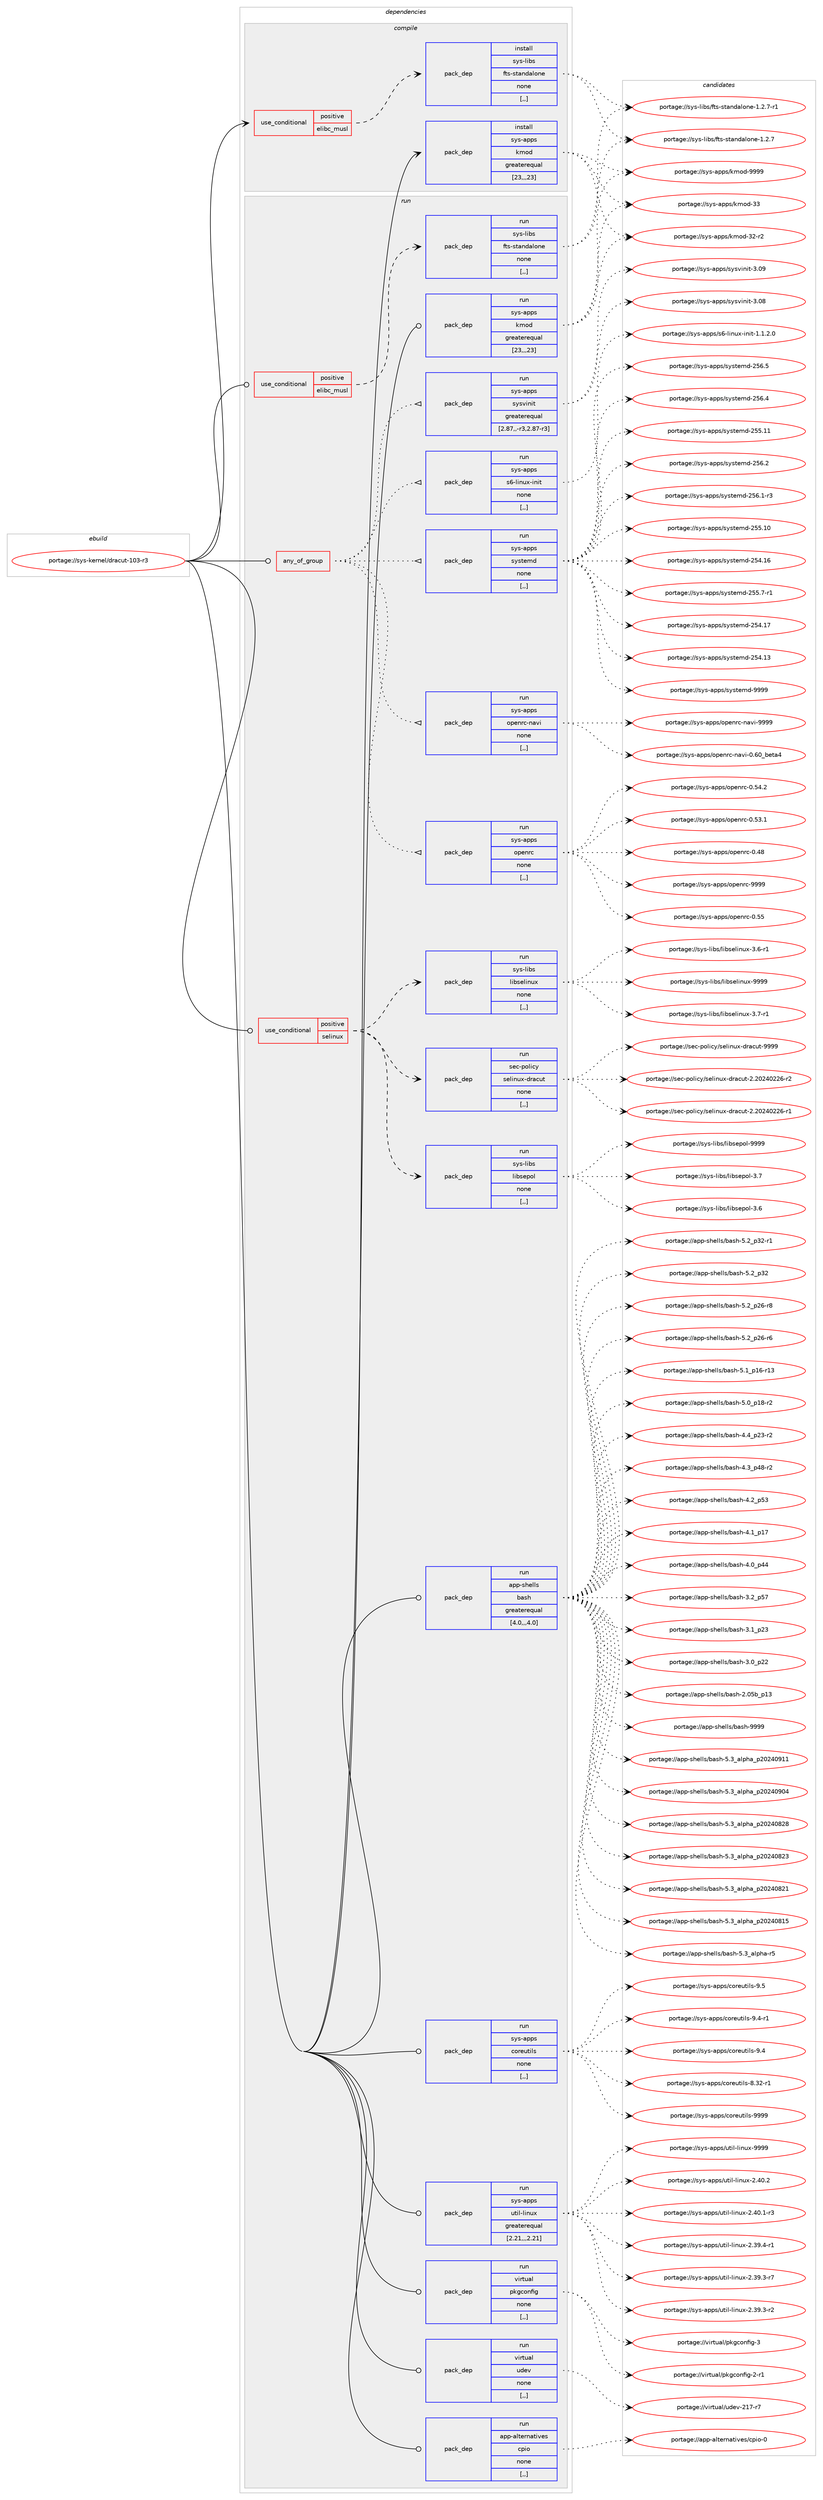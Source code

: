 digraph prolog {

# *************
# Graph options
# *************

newrank=true;
concentrate=true;
compound=true;
graph [rankdir=LR,fontname=Helvetica,fontsize=10,ranksep=1.5];#, ranksep=2.5, nodesep=0.2];
edge  [arrowhead=vee];
node  [fontname=Helvetica,fontsize=10];

# **********
# The ebuild
# **********

subgraph cluster_leftcol {
color=gray;
label=<<i>ebuild</i>>;
id [label="portage://sys-kernel/dracut-103-r3", color=red, width=4, href="../sys-kernel/dracut-103-r3.svg"];
}

# ****************
# The dependencies
# ****************

subgraph cluster_midcol {
color=gray;
label=<<i>dependencies</i>>;
subgraph cluster_compile {
fillcolor="#eeeeee";
style=filled;
label=<<i>compile</i>>;
subgraph cond10125 {
dependency27118 [label=<<TABLE BORDER="0" CELLBORDER="1" CELLSPACING="0" CELLPADDING="4"><TR><TD ROWSPAN="3" CELLPADDING="10">use_conditional</TD></TR><TR><TD>positive</TD></TR><TR><TD>elibc_musl</TD></TR></TABLE>>, shape=none, color=red];
subgraph pack16910 {
dependency27119 [label=<<TABLE BORDER="0" CELLBORDER="1" CELLSPACING="0" CELLPADDING="4" WIDTH="220"><TR><TD ROWSPAN="6" CELLPADDING="30">pack_dep</TD></TR><TR><TD WIDTH="110">install</TD></TR><TR><TD>sys-libs</TD></TR><TR><TD>fts-standalone</TD></TR><TR><TD>none</TD></TR><TR><TD>[,,]</TD></TR></TABLE>>, shape=none, color=blue];
}
dependency27118:e -> dependency27119:w [weight=20,style="dashed",arrowhead="vee"];
}
id:e -> dependency27118:w [weight=20,style="solid",arrowhead="vee"];
subgraph pack16911 {
dependency27120 [label=<<TABLE BORDER="0" CELLBORDER="1" CELLSPACING="0" CELLPADDING="4" WIDTH="220"><TR><TD ROWSPAN="6" CELLPADDING="30">pack_dep</TD></TR><TR><TD WIDTH="110">install</TD></TR><TR><TD>sys-apps</TD></TR><TR><TD>kmod</TD></TR><TR><TD>greaterequal</TD></TR><TR><TD>[23,,,23]</TD></TR></TABLE>>, shape=none, color=blue];
}
id:e -> dependency27120:w [weight=20,style="solid",arrowhead="vee"];
}
subgraph cluster_compileandrun {
fillcolor="#eeeeee";
style=filled;
label=<<i>compile and run</i>>;
}
subgraph cluster_run {
fillcolor="#eeeeee";
style=filled;
label=<<i>run</i>>;
subgraph any73 {
dependency27121 [label=<<TABLE BORDER="0" CELLBORDER="1" CELLSPACING="0" CELLPADDING="4"><TR><TD CELLPADDING="10">any_of_group</TD></TR></TABLE>>, shape=none, color=red];subgraph pack16912 {
dependency27122 [label=<<TABLE BORDER="0" CELLBORDER="1" CELLSPACING="0" CELLPADDING="4" WIDTH="220"><TR><TD ROWSPAN="6" CELLPADDING="30">pack_dep</TD></TR><TR><TD WIDTH="110">run</TD></TR><TR><TD>sys-apps</TD></TR><TR><TD>sysvinit</TD></TR><TR><TD>greaterequal</TD></TR><TR><TD>[2.87,,-r3,2.87-r3]</TD></TR></TABLE>>, shape=none, color=blue];
}
dependency27121:e -> dependency27122:w [weight=20,style="dotted",arrowhead="oinv"];
subgraph pack16913 {
dependency27123 [label=<<TABLE BORDER="0" CELLBORDER="1" CELLSPACING="0" CELLPADDING="4" WIDTH="220"><TR><TD ROWSPAN="6" CELLPADDING="30">pack_dep</TD></TR><TR><TD WIDTH="110">run</TD></TR><TR><TD>sys-apps</TD></TR><TR><TD>openrc</TD></TR><TR><TD>none</TD></TR><TR><TD>[,,]</TD></TR></TABLE>>, shape=none, color=blue];
}
dependency27121:e -> dependency27123:w [weight=20,style="dotted",arrowhead="oinv"];
subgraph pack16914 {
dependency27124 [label=<<TABLE BORDER="0" CELLBORDER="1" CELLSPACING="0" CELLPADDING="4" WIDTH="220"><TR><TD ROWSPAN="6" CELLPADDING="30">pack_dep</TD></TR><TR><TD WIDTH="110">run</TD></TR><TR><TD>sys-apps</TD></TR><TR><TD>openrc-navi</TD></TR><TR><TD>none</TD></TR><TR><TD>[,,]</TD></TR></TABLE>>, shape=none, color=blue];
}
dependency27121:e -> dependency27124:w [weight=20,style="dotted",arrowhead="oinv"];
subgraph pack16915 {
dependency27125 [label=<<TABLE BORDER="0" CELLBORDER="1" CELLSPACING="0" CELLPADDING="4" WIDTH="220"><TR><TD ROWSPAN="6" CELLPADDING="30">pack_dep</TD></TR><TR><TD WIDTH="110">run</TD></TR><TR><TD>sys-apps</TD></TR><TR><TD>systemd</TD></TR><TR><TD>none</TD></TR><TR><TD>[,,]</TD></TR></TABLE>>, shape=none, color=blue];
}
dependency27121:e -> dependency27125:w [weight=20,style="dotted",arrowhead="oinv"];
subgraph pack16916 {
dependency27126 [label=<<TABLE BORDER="0" CELLBORDER="1" CELLSPACING="0" CELLPADDING="4" WIDTH="220"><TR><TD ROWSPAN="6" CELLPADDING="30">pack_dep</TD></TR><TR><TD WIDTH="110">run</TD></TR><TR><TD>sys-apps</TD></TR><TR><TD>s6-linux-init</TD></TR><TR><TD>none</TD></TR><TR><TD>[,,]</TD></TR></TABLE>>, shape=none, color=blue];
}
dependency27121:e -> dependency27126:w [weight=20,style="dotted",arrowhead="oinv"];
}
id:e -> dependency27121:w [weight=20,style="solid",arrowhead="odot"];
subgraph cond10126 {
dependency27127 [label=<<TABLE BORDER="0" CELLBORDER="1" CELLSPACING="0" CELLPADDING="4"><TR><TD ROWSPAN="3" CELLPADDING="10">use_conditional</TD></TR><TR><TD>positive</TD></TR><TR><TD>elibc_musl</TD></TR></TABLE>>, shape=none, color=red];
subgraph pack16917 {
dependency27128 [label=<<TABLE BORDER="0" CELLBORDER="1" CELLSPACING="0" CELLPADDING="4" WIDTH="220"><TR><TD ROWSPAN="6" CELLPADDING="30">pack_dep</TD></TR><TR><TD WIDTH="110">run</TD></TR><TR><TD>sys-libs</TD></TR><TR><TD>fts-standalone</TD></TR><TR><TD>none</TD></TR><TR><TD>[,,]</TD></TR></TABLE>>, shape=none, color=blue];
}
dependency27127:e -> dependency27128:w [weight=20,style="dashed",arrowhead="vee"];
}
id:e -> dependency27127:w [weight=20,style="solid",arrowhead="odot"];
subgraph cond10127 {
dependency27129 [label=<<TABLE BORDER="0" CELLBORDER="1" CELLSPACING="0" CELLPADDING="4"><TR><TD ROWSPAN="3" CELLPADDING="10">use_conditional</TD></TR><TR><TD>positive</TD></TR><TR><TD>selinux</TD></TR></TABLE>>, shape=none, color=red];
subgraph pack16918 {
dependency27130 [label=<<TABLE BORDER="0" CELLBORDER="1" CELLSPACING="0" CELLPADDING="4" WIDTH="220"><TR><TD ROWSPAN="6" CELLPADDING="30">pack_dep</TD></TR><TR><TD WIDTH="110">run</TD></TR><TR><TD>sec-policy</TD></TR><TR><TD>selinux-dracut</TD></TR><TR><TD>none</TD></TR><TR><TD>[,,]</TD></TR></TABLE>>, shape=none, color=blue];
}
dependency27129:e -> dependency27130:w [weight=20,style="dashed",arrowhead="vee"];
subgraph pack16919 {
dependency27131 [label=<<TABLE BORDER="0" CELLBORDER="1" CELLSPACING="0" CELLPADDING="4" WIDTH="220"><TR><TD ROWSPAN="6" CELLPADDING="30">pack_dep</TD></TR><TR><TD WIDTH="110">run</TD></TR><TR><TD>sys-libs</TD></TR><TR><TD>libselinux</TD></TR><TR><TD>none</TD></TR><TR><TD>[,,]</TD></TR></TABLE>>, shape=none, color=blue];
}
dependency27129:e -> dependency27131:w [weight=20,style="dashed",arrowhead="vee"];
subgraph pack16920 {
dependency27132 [label=<<TABLE BORDER="0" CELLBORDER="1" CELLSPACING="0" CELLPADDING="4" WIDTH="220"><TR><TD ROWSPAN="6" CELLPADDING="30">pack_dep</TD></TR><TR><TD WIDTH="110">run</TD></TR><TR><TD>sys-libs</TD></TR><TR><TD>libsepol</TD></TR><TR><TD>none</TD></TR><TR><TD>[,,]</TD></TR></TABLE>>, shape=none, color=blue];
}
dependency27129:e -> dependency27132:w [weight=20,style="dashed",arrowhead="vee"];
}
id:e -> dependency27129:w [weight=20,style="solid",arrowhead="odot"];
subgraph pack16921 {
dependency27133 [label=<<TABLE BORDER="0" CELLBORDER="1" CELLSPACING="0" CELLPADDING="4" WIDTH="220"><TR><TD ROWSPAN="6" CELLPADDING="30">pack_dep</TD></TR><TR><TD WIDTH="110">run</TD></TR><TR><TD>app-alternatives</TD></TR><TR><TD>cpio</TD></TR><TR><TD>none</TD></TR><TR><TD>[,,]</TD></TR></TABLE>>, shape=none, color=blue];
}
id:e -> dependency27133:w [weight=20,style="solid",arrowhead="odot"];
subgraph pack16922 {
dependency27134 [label=<<TABLE BORDER="0" CELLBORDER="1" CELLSPACING="0" CELLPADDING="4" WIDTH="220"><TR><TD ROWSPAN="6" CELLPADDING="30">pack_dep</TD></TR><TR><TD WIDTH="110">run</TD></TR><TR><TD>app-shells</TD></TR><TR><TD>bash</TD></TR><TR><TD>greaterequal</TD></TR><TR><TD>[4.0,,,4.0]</TD></TR></TABLE>>, shape=none, color=blue];
}
id:e -> dependency27134:w [weight=20,style="solid",arrowhead="odot"];
subgraph pack16923 {
dependency27135 [label=<<TABLE BORDER="0" CELLBORDER="1" CELLSPACING="0" CELLPADDING="4" WIDTH="220"><TR><TD ROWSPAN="6" CELLPADDING="30">pack_dep</TD></TR><TR><TD WIDTH="110">run</TD></TR><TR><TD>sys-apps</TD></TR><TR><TD>coreutils</TD></TR><TR><TD>none</TD></TR><TR><TD>[,,]</TD></TR></TABLE>>, shape=none, color=blue];
}
id:e -> dependency27135:w [weight=20,style="solid",arrowhead="odot"];
subgraph pack16924 {
dependency27136 [label=<<TABLE BORDER="0" CELLBORDER="1" CELLSPACING="0" CELLPADDING="4" WIDTH="220"><TR><TD ROWSPAN="6" CELLPADDING="30">pack_dep</TD></TR><TR><TD WIDTH="110">run</TD></TR><TR><TD>sys-apps</TD></TR><TR><TD>kmod</TD></TR><TR><TD>greaterequal</TD></TR><TR><TD>[23,,,23]</TD></TR></TABLE>>, shape=none, color=blue];
}
id:e -> dependency27136:w [weight=20,style="solid",arrowhead="odot"];
subgraph pack16925 {
dependency27137 [label=<<TABLE BORDER="0" CELLBORDER="1" CELLSPACING="0" CELLPADDING="4" WIDTH="220"><TR><TD ROWSPAN="6" CELLPADDING="30">pack_dep</TD></TR><TR><TD WIDTH="110">run</TD></TR><TR><TD>sys-apps</TD></TR><TR><TD>util-linux</TD></TR><TR><TD>greaterequal</TD></TR><TR><TD>[2.21,,,2.21]</TD></TR></TABLE>>, shape=none, color=blue];
}
id:e -> dependency27137:w [weight=20,style="solid",arrowhead="odot"];
subgraph pack16926 {
dependency27138 [label=<<TABLE BORDER="0" CELLBORDER="1" CELLSPACING="0" CELLPADDING="4" WIDTH="220"><TR><TD ROWSPAN="6" CELLPADDING="30">pack_dep</TD></TR><TR><TD WIDTH="110">run</TD></TR><TR><TD>virtual</TD></TR><TR><TD>pkgconfig</TD></TR><TR><TD>none</TD></TR><TR><TD>[,,]</TD></TR></TABLE>>, shape=none, color=blue];
}
id:e -> dependency27138:w [weight=20,style="solid",arrowhead="odot"];
subgraph pack16927 {
dependency27139 [label=<<TABLE BORDER="0" CELLBORDER="1" CELLSPACING="0" CELLPADDING="4" WIDTH="220"><TR><TD ROWSPAN="6" CELLPADDING="30">pack_dep</TD></TR><TR><TD WIDTH="110">run</TD></TR><TR><TD>virtual</TD></TR><TR><TD>udev</TD></TR><TR><TD>none</TD></TR><TR><TD>[,,]</TD></TR></TABLE>>, shape=none, color=blue];
}
id:e -> dependency27139:w [weight=20,style="solid",arrowhead="odot"];
}
}

# **************
# The candidates
# **************

subgraph cluster_choices {
rank=same;
color=gray;
label=<<i>candidates</i>>;

subgraph choice16910 {
color=black;
nodesep=1;
choice1151211154510810598115471021161154511511697110100971081111101014549465046554511449 [label="portage://sys-libs/fts-standalone-1.2.7-r1", color=red, width=4,href="../sys-libs/fts-standalone-1.2.7-r1.svg"];
choice115121115451081059811547102116115451151169711010097108111110101454946504655 [label="portage://sys-libs/fts-standalone-1.2.7", color=red, width=4,href="../sys-libs/fts-standalone-1.2.7.svg"];
dependency27119:e -> choice1151211154510810598115471021161154511511697110100971081111101014549465046554511449:w [style=dotted,weight="100"];
dependency27119:e -> choice115121115451081059811547102116115451151169711010097108111110101454946504655:w [style=dotted,weight="100"];
}
subgraph choice16911 {
color=black;
nodesep=1;
choice1151211154597112112115471071091111004557575757 [label="portage://sys-apps/kmod-9999", color=red, width=4,href="../sys-apps/kmod-9999.svg"];
choice115121115459711211211547107109111100455151 [label="portage://sys-apps/kmod-33", color=red, width=4,href="../sys-apps/kmod-33.svg"];
choice1151211154597112112115471071091111004551504511450 [label="portage://sys-apps/kmod-32-r2", color=red, width=4,href="../sys-apps/kmod-32-r2.svg"];
dependency27120:e -> choice1151211154597112112115471071091111004557575757:w [style=dotted,weight="100"];
dependency27120:e -> choice115121115459711211211547107109111100455151:w [style=dotted,weight="100"];
dependency27120:e -> choice1151211154597112112115471071091111004551504511450:w [style=dotted,weight="100"];
}
subgraph choice16912 {
color=black;
nodesep=1;
choice1151211154597112112115471151211151181051101051164551464857 [label="portage://sys-apps/sysvinit-3.09", color=red, width=4,href="../sys-apps/sysvinit-3.09.svg"];
choice1151211154597112112115471151211151181051101051164551464856 [label="portage://sys-apps/sysvinit-3.08", color=red, width=4,href="../sys-apps/sysvinit-3.08.svg"];
dependency27122:e -> choice1151211154597112112115471151211151181051101051164551464857:w [style=dotted,weight="100"];
dependency27122:e -> choice1151211154597112112115471151211151181051101051164551464856:w [style=dotted,weight="100"];
}
subgraph choice16913 {
color=black;
nodesep=1;
choice115121115459711211211547111112101110114994557575757 [label="portage://sys-apps/openrc-9999", color=red, width=4,href="../sys-apps/openrc-9999.svg"];
choice115121115459711211211547111112101110114994548465353 [label="portage://sys-apps/openrc-0.55", color=red, width=4,href="../sys-apps/openrc-0.55.svg"];
choice1151211154597112112115471111121011101149945484653524650 [label="portage://sys-apps/openrc-0.54.2", color=red, width=4,href="../sys-apps/openrc-0.54.2.svg"];
choice1151211154597112112115471111121011101149945484653514649 [label="portage://sys-apps/openrc-0.53.1", color=red, width=4,href="../sys-apps/openrc-0.53.1.svg"];
choice115121115459711211211547111112101110114994548465256 [label="portage://sys-apps/openrc-0.48", color=red, width=4,href="../sys-apps/openrc-0.48.svg"];
dependency27123:e -> choice115121115459711211211547111112101110114994557575757:w [style=dotted,weight="100"];
dependency27123:e -> choice115121115459711211211547111112101110114994548465353:w [style=dotted,weight="100"];
dependency27123:e -> choice1151211154597112112115471111121011101149945484653524650:w [style=dotted,weight="100"];
dependency27123:e -> choice1151211154597112112115471111121011101149945484653514649:w [style=dotted,weight="100"];
dependency27123:e -> choice115121115459711211211547111112101110114994548465256:w [style=dotted,weight="100"];
}
subgraph choice16914 {
color=black;
nodesep=1;
choice1151211154597112112115471111121011101149945110971181054557575757 [label="portage://sys-apps/openrc-navi-9999", color=red, width=4,href="../sys-apps/openrc-navi-9999.svg"];
choice115121115459711211211547111112101110114994511097118105454846544895981011169752 [label="portage://sys-apps/openrc-navi-0.60_beta4", color=red, width=4,href="../sys-apps/openrc-navi-0.60_beta4.svg"];
dependency27124:e -> choice1151211154597112112115471111121011101149945110971181054557575757:w [style=dotted,weight="100"];
dependency27124:e -> choice115121115459711211211547111112101110114994511097118105454846544895981011169752:w [style=dotted,weight="100"];
}
subgraph choice16915 {
color=black;
nodesep=1;
choice1151211154597112112115471151211151161011091004557575757 [label="portage://sys-apps/systemd-9999", color=red, width=4,href="../sys-apps/systemd-9999.svg"];
choice115121115459711211211547115121115116101109100455053544653 [label="portage://sys-apps/systemd-256.5", color=red, width=4,href="../sys-apps/systemd-256.5.svg"];
choice115121115459711211211547115121115116101109100455053544652 [label="portage://sys-apps/systemd-256.4", color=red, width=4,href="../sys-apps/systemd-256.4.svg"];
choice115121115459711211211547115121115116101109100455053544650 [label="portage://sys-apps/systemd-256.2", color=red, width=4,href="../sys-apps/systemd-256.2.svg"];
choice1151211154597112112115471151211151161011091004550535446494511451 [label="portage://sys-apps/systemd-256.1-r3", color=red, width=4,href="../sys-apps/systemd-256.1-r3.svg"];
choice11512111545971121121154711512111511610110910045505353464949 [label="portage://sys-apps/systemd-255.11", color=red, width=4,href="../sys-apps/systemd-255.11.svg"];
choice11512111545971121121154711512111511610110910045505353464948 [label="portage://sys-apps/systemd-255.10", color=red, width=4,href="../sys-apps/systemd-255.10.svg"];
choice1151211154597112112115471151211151161011091004550535346554511449 [label="portage://sys-apps/systemd-255.7-r1", color=red, width=4,href="../sys-apps/systemd-255.7-r1.svg"];
choice11512111545971121121154711512111511610110910045505352464955 [label="portage://sys-apps/systemd-254.17", color=red, width=4,href="../sys-apps/systemd-254.17.svg"];
choice11512111545971121121154711512111511610110910045505352464954 [label="portage://sys-apps/systemd-254.16", color=red, width=4,href="../sys-apps/systemd-254.16.svg"];
choice11512111545971121121154711512111511610110910045505352464951 [label="portage://sys-apps/systemd-254.13", color=red, width=4,href="../sys-apps/systemd-254.13.svg"];
dependency27125:e -> choice1151211154597112112115471151211151161011091004557575757:w [style=dotted,weight="100"];
dependency27125:e -> choice115121115459711211211547115121115116101109100455053544653:w [style=dotted,weight="100"];
dependency27125:e -> choice115121115459711211211547115121115116101109100455053544652:w [style=dotted,weight="100"];
dependency27125:e -> choice115121115459711211211547115121115116101109100455053544650:w [style=dotted,weight="100"];
dependency27125:e -> choice1151211154597112112115471151211151161011091004550535446494511451:w [style=dotted,weight="100"];
dependency27125:e -> choice11512111545971121121154711512111511610110910045505353464949:w [style=dotted,weight="100"];
dependency27125:e -> choice11512111545971121121154711512111511610110910045505353464948:w [style=dotted,weight="100"];
dependency27125:e -> choice1151211154597112112115471151211151161011091004550535346554511449:w [style=dotted,weight="100"];
dependency27125:e -> choice11512111545971121121154711512111511610110910045505352464955:w [style=dotted,weight="100"];
dependency27125:e -> choice11512111545971121121154711512111511610110910045505352464954:w [style=dotted,weight="100"];
dependency27125:e -> choice11512111545971121121154711512111511610110910045505352464951:w [style=dotted,weight="100"];
}
subgraph choice16916 {
color=black;
nodesep=1;
choice1151211154597112112115471155445108105110117120451051101051164549464946504648 [label="portage://sys-apps/s6-linux-init-1.1.2.0", color=red, width=4,href="../sys-apps/s6-linux-init-1.1.2.0.svg"];
dependency27126:e -> choice1151211154597112112115471155445108105110117120451051101051164549464946504648:w [style=dotted,weight="100"];
}
subgraph choice16917 {
color=black;
nodesep=1;
choice1151211154510810598115471021161154511511697110100971081111101014549465046554511449 [label="portage://sys-libs/fts-standalone-1.2.7-r1", color=red, width=4,href="../sys-libs/fts-standalone-1.2.7-r1.svg"];
choice115121115451081059811547102116115451151169711010097108111110101454946504655 [label="portage://sys-libs/fts-standalone-1.2.7", color=red, width=4,href="../sys-libs/fts-standalone-1.2.7.svg"];
dependency27128:e -> choice1151211154510810598115471021161154511511697110100971081111101014549465046554511449:w [style=dotted,weight="100"];
dependency27128:e -> choice115121115451081059811547102116115451151169711010097108111110101454946504655:w [style=dotted,weight="100"];
}
subgraph choice16918 {
color=black;
nodesep=1;
choice115101994511211110810599121471151011081051101171204510011497991171164557575757 [label="portage://sec-policy/selinux-dracut-9999", color=red, width=4,href="../sec-policy/selinux-dracut-9999.svg"];
choice1151019945112111108105991214711510110810511011712045100114979911711645504650485052485050544511450 [label="portage://sec-policy/selinux-dracut-2.20240226-r2", color=red, width=4,href="../sec-policy/selinux-dracut-2.20240226-r2.svg"];
choice1151019945112111108105991214711510110810511011712045100114979911711645504650485052485050544511449 [label="portage://sec-policy/selinux-dracut-2.20240226-r1", color=red, width=4,href="../sec-policy/selinux-dracut-2.20240226-r1.svg"];
dependency27130:e -> choice115101994511211110810599121471151011081051101171204510011497991171164557575757:w [style=dotted,weight="100"];
dependency27130:e -> choice1151019945112111108105991214711510110810511011712045100114979911711645504650485052485050544511450:w [style=dotted,weight="100"];
dependency27130:e -> choice1151019945112111108105991214711510110810511011712045100114979911711645504650485052485050544511449:w [style=dotted,weight="100"];
}
subgraph choice16919 {
color=black;
nodesep=1;
choice115121115451081059811547108105981151011081051101171204557575757 [label="portage://sys-libs/libselinux-9999", color=red, width=4,href="../sys-libs/libselinux-9999.svg"];
choice11512111545108105981154710810598115101108105110117120455146554511449 [label="portage://sys-libs/libselinux-3.7-r1", color=red, width=4,href="../sys-libs/libselinux-3.7-r1.svg"];
choice11512111545108105981154710810598115101108105110117120455146544511449 [label="portage://sys-libs/libselinux-3.6-r1", color=red, width=4,href="../sys-libs/libselinux-3.6-r1.svg"];
dependency27131:e -> choice115121115451081059811547108105981151011081051101171204557575757:w [style=dotted,weight="100"];
dependency27131:e -> choice11512111545108105981154710810598115101108105110117120455146554511449:w [style=dotted,weight="100"];
dependency27131:e -> choice11512111545108105981154710810598115101108105110117120455146544511449:w [style=dotted,weight="100"];
}
subgraph choice16920 {
color=black;
nodesep=1;
choice115121115451081059811547108105981151011121111084557575757 [label="portage://sys-libs/libsepol-9999", color=red, width=4,href="../sys-libs/libsepol-9999.svg"];
choice1151211154510810598115471081059811510111211110845514655 [label="portage://sys-libs/libsepol-3.7", color=red, width=4,href="../sys-libs/libsepol-3.7.svg"];
choice1151211154510810598115471081059811510111211110845514654 [label="portage://sys-libs/libsepol-3.6", color=red, width=4,href="../sys-libs/libsepol-3.6.svg"];
dependency27132:e -> choice115121115451081059811547108105981151011121111084557575757:w [style=dotted,weight="100"];
dependency27132:e -> choice1151211154510810598115471081059811510111211110845514655:w [style=dotted,weight="100"];
dependency27132:e -> choice1151211154510810598115471081059811510111211110845514654:w [style=dotted,weight="100"];
}
subgraph choice16921 {
color=black;
nodesep=1;
choice9711211245971081161011141109711610511810111547991121051114548 [label="portage://app-alternatives/cpio-0", color=red, width=4,href="../app-alternatives/cpio-0.svg"];
dependency27133:e -> choice9711211245971081161011141109711610511810111547991121051114548:w [style=dotted,weight="100"];
}
subgraph choice16922 {
color=black;
nodesep=1;
choice97112112451151041011081081154798971151044557575757 [label="portage://app-shells/bash-9999", color=red, width=4,href="../app-shells/bash-9999.svg"];
choice971121124511510410110810811547989711510445534651959710811210497951125048505248574949 [label="portage://app-shells/bash-5.3_alpha_p20240911", color=red, width=4,href="../app-shells/bash-5.3_alpha_p20240911.svg"];
choice971121124511510410110810811547989711510445534651959710811210497951125048505248574852 [label="portage://app-shells/bash-5.3_alpha_p20240904", color=red, width=4,href="../app-shells/bash-5.3_alpha_p20240904.svg"];
choice971121124511510410110810811547989711510445534651959710811210497951125048505248565056 [label="portage://app-shells/bash-5.3_alpha_p20240828", color=red, width=4,href="../app-shells/bash-5.3_alpha_p20240828.svg"];
choice971121124511510410110810811547989711510445534651959710811210497951125048505248565051 [label="portage://app-shells/bash-5.3_alpha_p20240823", color=red, width=4,href="../app-shells/bash-5.3_alpha_p20240823.svg"];
choice971121124511510410110810811547989711510445534651959710811210497951125048505248565049 [label="portage://app-shells/bash-5.3_alpha_p20240821", color=red, width=4,href="../app-shells/bash-5.3_alpha_p20240821.svg"];
choice971121124511510410110810811547989711510445534651959710811210497951125048505248564953 [label="portage://app-shells/bash-5.3_alpha_p20240815", color=red, width=4,href="../app-shells/bash-5.3_alpha_p20240815.svg"];
choice9711211245115104101108108115479897115104455346519597108112104974511453 [label="portage://app-shells/bash-5.3_alpha-r5", color=red, width=4,href="../app-shells/bash-5.3_alpha-r5.svg"];
choice9711211245115104101108108115479897115104455346509511251504511449 [label="portage://app-shells/bash-5.2_p32-r1", color=red, width=4,href="../app-shells/bash-5.2_p32-r1.svg"];
choice971121124511510410110810811547989711510445534650951125150 [label="portage://app-shells/bash-5.2_p32", color=red, width=4,href="../app-shells/bash-5.2_p32.svg"];
choice9711211245115104101108108115479897115104455346509511250544511456 [label="portage://app-shells/bash-5.2_p26-r8", color=red, width=4,href="../app-shells/bash-5.2_p26-r8.svg"];
choice9711211245115104101108108115479897115104455346509511250544511454 [label="portage://app-shells/bash-5.2_p26-r6", color=red, width=4,href="../app-shells/bash-5.2_p26-r6.svg"];
choice971121124511510410110810811547989711510445534649951124954451144951 [label="portage://app-shells/bash-5.1_p16-r13", color=red, width=4,href="../app-shells/bash-5.1_p16-r13.svg"];
choice9711211245115104101108108115479897115104455346489511249564511450 [label="portage://app-shells/bash-5.0_p18-r2", color=red, width=4,href="../app-shells/bash-5.0_p18-r2.svg"];
choice9711211245115104101108108115479897115104455246529511250514511450 [label="portage://app-shells/bash-4.4_p23-r2", color=red, width=4,href="../app-shells/bash-4.4_p23-r2.svg"];
choice9711211245115104101108108115479897115104455246519511252564511450 [label="portage://app-shells/bash-4.3_p48-r2", color=red, width=4,href="../app-shells/bash-4.3_p48-r2.svg"];
choice971121124511510410110810811547989711510445524650951125351 [label="portage://app-shells/bash-4.2_p53", color=red, width=4,href="../app-shells/bash-4.2_p53.svg"];
choice971121124511510410110810811547989711510445524649951124955 [label="portage://app-shells/bash-4.1_p17", color=red, width=4,href="../app-shells/bash-4.1_p17.svg"];
choice971121124511510410110810811547989711510445524648951125252 [label="portage://app-shells/bash-4.0_p44", color=red, width=4,href="../app-shells/bash-4.0_p44.svg"];
choice971121124511510410110810811547989711510445514650951125355 [label="portage://app-shells/bash-3.2_p57", color=red, width=4,href="../app-shells/bash-3.2_p57.svg"];
choice971121124511510410110810811547989711510445514649951125051 [label="portage://app-shells/bash-3.1_p23", color=red, width=4,href="../app-shells/bash-3.1_p23.svg"];
choice971121124511510410110810811547989711510445514648951125050 [label="portage://app-shells/bash-3.0_p22", color=red, width=4,href="../app-shells/bash-3.0_p22.svg"];
choice9711211245115104101108108115479897115104455046485398951124951 [label="portage://app-shells/bash-2.05b_p13", color=red, width=4,href="../app-shells/bash-2.05b_p13.svg"];
dependency27134:e -> choice97112112451151041011081081154798971151044557575757:w [style=dotted,weight="100"];
dependency27134:e -> choice971121124511510410110810811547989711510445534651959710811210497951125048505248574949:w [style=dotted,weight="100"];
dependency27134:e -> choice971121124511510410110810811547989711510445534651959710811210497951125048505248574852:w [style=dotted,weight="100"];
dependency27134:e -> choice971121124511510410110810811547989711510445534651959710811210497951125048505248565056:w [style=dotted,weight="100"];
dependency27134:e -> choice971121124511510410110810811547989711510445534651959710811210497951125048505248565051:w [style=dotted,weight="100"];
dependency27134:e -> choice971121124511510410110810811547989711510445534651959710811210497951125048505248565049:w [style=dotted,weight="100"];
dependency27134:e -> choice971121124511510410110810811547989711510445534651959710811210497951125048505248564953:w [style=dotted,weight="100"];
dependency27134:e -> choice9711211245115104101108108115479897115104455346519597108112104974511453:w [style=dotted,weight="100"];
dependency27134:e -> choice9711211245115104101108108115479897115104455346509511251504511449:w [style=dotted,weight="100"];
dependency27134:e -> choice971121124511510410110810811547989711510445534650951125150:w [style=dotted,weight="100"];
dependency27134:e -> choice9711211245115104101108108115479897115104455346509511250544511456:w [style=dotted,weight="100"];
dependency27134:e -> choice9711211245115104101108108115479897115104455346509511250544511454:w [style=dotted,weight="100"];
dependency27134:e -> choice971121124511510410110810811547989711510445534649951124954451144951:w [style=dotted,weight="100"];
dependency27134:e -> choice9711211245115104101108108115479897115104455346489511249564511450:w [style=dotted,weight="100"];
dependency27134:e -> choice9711211245115104101108108115479897115104455246529511250514511450:w [style=dotted,weight="100"];
dependency27134:e -> choice9711211245115104101108108115479897115104455246519511252564511450:w [style=dotted,weight="100"];
dependency27134:e -> choice971121124511510410110810811547989711510445524650951125351:w [style=dotted,weight="100"];
dependency27134:e -> choice971121124511510410110810811547989711510445524649951124955:w [style=dotted,weight="100"];
dependency27134:e -> choice971121124511510410110810811547989711510445524648951125252:w [style=dotted,weight="100"];
dependency27134:e -> choice971121124511510410110810811547989711510445514650951125355:w [style=dotted,weight="100"];
dependency27134:e -> choice971121124511510410110810811547989711510445514649951125051:w [style=dotted,weight="100"];
dependency27134:e -> choice971121124511510410110810811547989711510445514648951125050:w [style=dotted,weight="100"];
dependency27134:e -> choice9711211245115104101108108115479897115104455046485398951124951:w [style=dotted,weight="100"];
}
subgraph choice16923 {
color=black;
nodesep=1;
choice115121115459711211211547991111141011171161051081154557575757 [label="portage://sys-apps/coreutils-9999", color=red, width=4,href="../sys-apps/coreutils-9999.svg"];
choice1151211154597112112115479911111410111711610510811545574653 [label="portage://sys-apps/coreutils-9.5", color=red, width=4,href="../sys-apps/coreutils-9.5.svg"];
choice11512111545971121121154799111114101117116105108115455746524511449 [label="portage://sys-apps/coreutils-9.4-r1", color=red, width=4,href="../sys-apps/coreutils-9.4-r1.svg"];
choice1151211154597112112115479911111410111711610510811545574652 [label="portage://sys-apps/coreutils-9.4", color=red, width=4,href="../sys-apps/coreutils-9.4.svg"];
choice1151211154597112112115479911111410111711610510811545564651504511449 [label="portage://sys-apps/coreutils-8.32-r1", color=red, width=4,href="../sys-apps/coreutils-8.32-r1.svg"];
dependency27135:e -> choice115121115459711211211547991111141011171161051081154557575757:w [style=dotted,weight="100"];
dependency27135:e -> choice1151211154597112112115479911111410111711610510811545574653:w [style=dotted,weight="100"];
dependency27135:e -> choice11512111545971121121154799111114101117116105108115455746524511449:w [style=dotted,weight="100"];
dependency27135:e -> choice1151211154597112112115479911111410111711610510811545574652:w [style=dotted,weight="100"];
dependency27135:e -> choice1151211154597112112115479911111410111711610510811545564651504511449:w [style=dotted,weight="100"];
}
subgraph choice16924 {
color=black;
nodesep=1;
choice1151211154597112112115471071091111004557575757 [label="portage://sys-apps/kmod-9999", color=red, width=4,href="../sys-apps/kmod-9999.svg"];
choice115121115459711211211547107109111100455151 [label="portage://sys-apps/kmod-33", color=red, width=4,href="../sys-apps/kmod-33.svg"];
choice1151211154597112112115471071091111004551504511450 [label="portage://sys-apps/kmod-32-r2", color=red, width=4,href="../sys-apps/kmod-32-r2.svg"];
dependency27136:e -> choice1151211154597112112115471071091111004557575757:w [style=dotted,weight="100"];
dependency27136:e -> choice115121115459711211211547107109111100455151:w [style=dotted,weight="100"];
dependency27136:e -> choice1151211154597112112115471071091111004551504511450:w [style=dotted,weight="100"];
}
subgraph choice16925 {
color=black;
nodesep=1;
choice115121115459711211211547117116105108451081051101171204557575757 [label="portage://sys-apps/util-linux-9999", color=red, width=4,href="../sys-apps/util-linux-9999.svg"];
choice1151211154597112112115471171161051084510810511011712045504652484650 [label="portage://sys-apps/util-linux-2.40.2", color=red, width=4,href="../sys-apps/util-linux-2.40.2.svg"];
choice11512111545971121121154711711610510845108105110117120455046524846494511451 [label="portage://sys-apps/util-linux-2.40.1-r3", color=red, width=4,href="../sys-apps/util-linux-2.40.1-r3.svg"];
choice11512111545971121121154711711610510845108105110117120455046515746524511449 [label="portage://sys-apps/util-linux-2.39.4-r1", color=red, width=4,href="../sys-apps/util-linux-2.39.4-r1.svg"];
choice11512111545971121121154711711610510845108105110117120455046515746514511455 [label="portage://sys-apps/util-linux-2.39.3-r7", color=red, width=4,href="../sys-apps/util-linux-2.39.3-r7.svg"];
choice11512111545971121121154711711610510845108105110117120455046515746514511450 [label="portage://sys-apps/util-linux-2.39.3-r2", color=red, width=4,href="../sys-apps/util-linux-2.39.3-r2.svg"];
dependency27137:e -> choice115121115459711211211547117116105108451081051101171204557575757:w [style=dotted,weight="100"];
dependency27137:e -> choice1151211154597112112115471171161051084510810511011712045504652484650:w [style=dotted,weight="100"];
dependency27137:e -> choice11512111545971121121154711711610510845108105110117120455046524846494511451:w [style=dotted,weight="100"];
dependency27137:e -> choice11512111545971121121154711711610510845108105110117120455046515746524511449:w [style=dotted,weight="100"];
dependency27137:e -> choice11512111545971121121154711711610510845108105110117120455046515746514511455:w [style=dotted,weight="100"];
dependency27137:e -> choice11512111545971121121154711711610510845108105110117120455046515746514511450:w [style=dotted,weight="100"];
}
subgraph choice16926 {
color=black;
nodesep=1;
choice1181051141161179710847112107103991111101021051034551 [label="portage://virtual/pkgconfig-3", color=red, width=4,href="../virtual/pkgconfig-3.svg"];
choice11810511411611797108471121071039911111010210510345504511449 [label="portage://virtual/pkgconfig-2-r1", color=red, width=4,href="../virtual/pkgconfig-2-r1.svg"];
dependency27138:e -> choice1181051141161179710847112107103991111101021051034551:w [style=dotted,weight="100"];
dependency27138:e -> choice11810511411611797108471121071039911111010210510345504511449:w [style=dotted,weight="100"];
}
subgraph choice16927 {
color=black;
nodesep=1;
choice1181051141161179710847117100101118455049554511455 [label="portage://virtual/udev-217-r7", color=red, width=4,href="../virtual/udev-217-r7.svg"];
dependency27139:e -> choice1181051141161179710847117100101118455049554511455:w [style=dotted,weight="100"];
}
}

}
